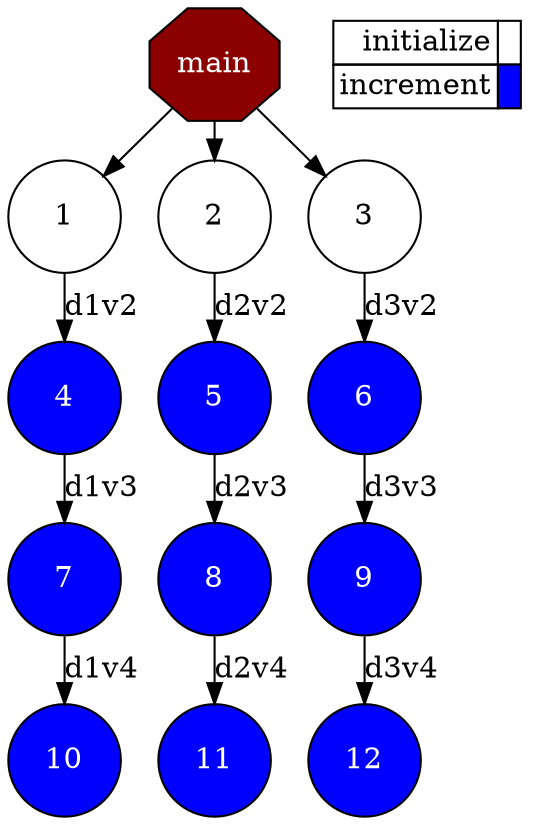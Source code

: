 digraph {
  newrank=true;
  rankdir=TB;
  labeljust="l";
  compound= true;
  subgraph dependence_graph {
    ranksep=0.20;
    node[height=0.75];

Synchro0[label="main", shape=octagon, style=filled fillcolor="#8B0000" fontcolor="#FFFFFF"];
1[shape=circle, style=filled fillcolor="#ffffff" fontcolor="#000000"];
Synchro0 -> 1;
2[shape=circle, style=filled fillcolor="#ffffff" fontcolor="#000000"];
Synchro0 -> 2;
3[shape=circle, style=filled fillcolor="#ffffff" fontcolor="#000000"];
Synchro0 -> 3;
4[shape=circle, style=filled fillcolor="#0000ff" fontcolor="#ffffff"];
1 -> 4 [label="d1v2"];
5[shape=circle, style=filled fillcolor="#0000ff" fontcolor="#ffffff"];
2 -> 5 [label="d2v2"];
6[shape=circle, style=filled fillcolor="#0000ff" fontcolor="#ffffff"];
3 -> 6 [label="d3v2"];
7[shape=circle, style=filled fillcolor="#0000ff" fontcolor="#ffffff"];
4 -> 7 [label="d1v3"];
8[shape=circle, style=filled fillcolor="#0000ff" fontcolor="#ffffff"];
5 -> 8 [label="d2v3"];
9[shape=circle, style=filled fillcolor="#0000ff" fontcolor="#ffffff"];
6 -> 9 [label="d3v3"];
10[shape=circle, style=filled fillcolor="#0000ff" fontcolor="#ffffff"];
7 -> 10 [label="d1v4"];
11[shape=circle, style=filled fillcolor="#0000ff" fontcolor="#ffffff"];
8 -> 11 [label="d2v4"];
12[shape=circle, style=filled fillcolor="#0000ff" fontcolor="#ffffff"];
9 -> 12 [label="d3v4"];  }
  subgraph legend {
    rank=sink;
    node [shape=plaintext, height=0.75];
    ranksep=0.20;
    label = "Legend";
    key [label=<
      <table border="0" cellpadding="2" cellspacing="0" cellborder="1">
<tr>
<td align="right">initialize</td>
<td bgcolor="#ffffff">&nbsp;</td>
</tr>
<tr>
<td align="right">increment</td>
<td bgcolor="#0000ff">&nbsp;</td>
</tr>
      </table>
    >]
  }
}
